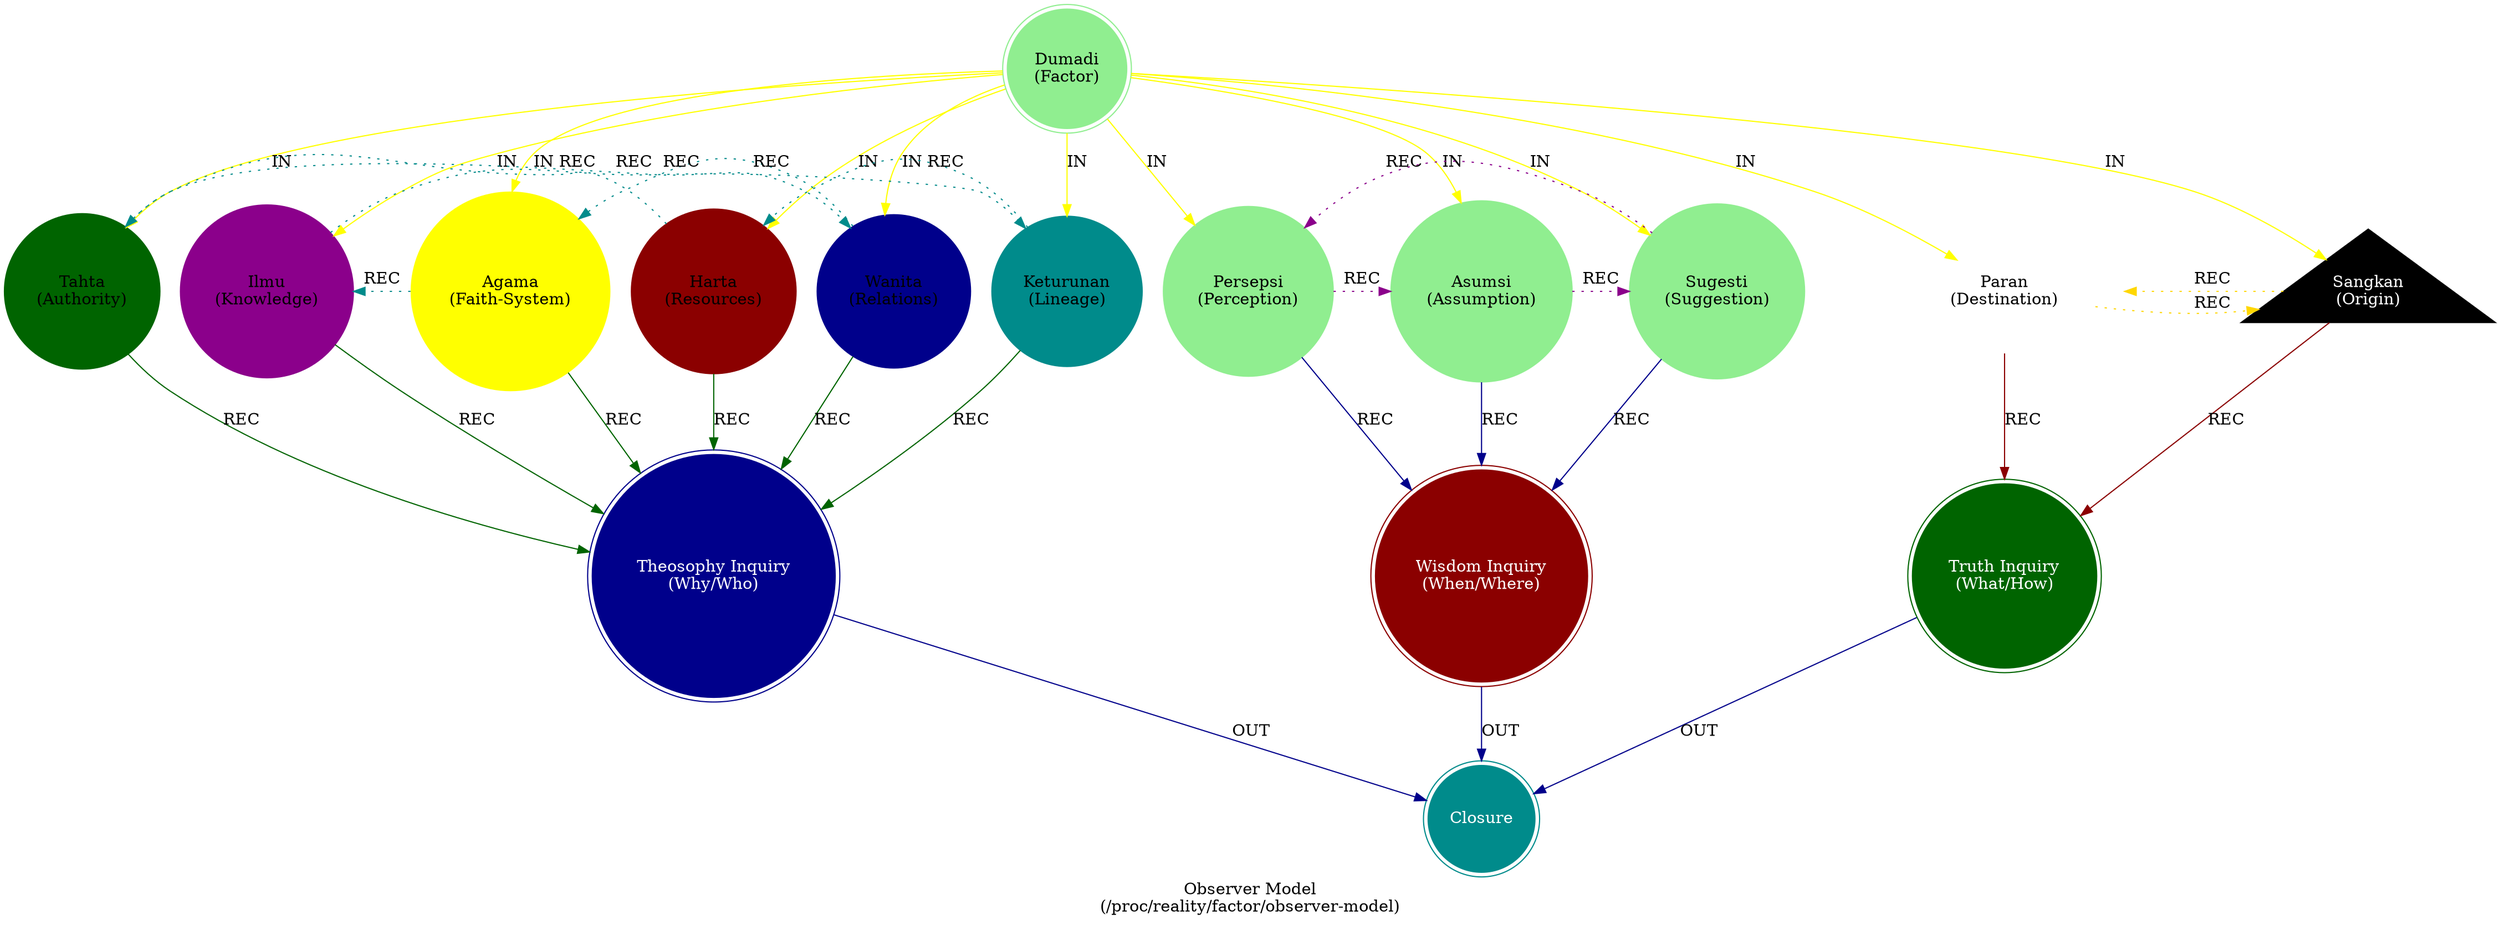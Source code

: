 strict digraph G {
    label = "Observer Model\n(/proc/reality/factor/observer-model)";
    style = filled;
    color = lightgray;
    node [shape = circle; style = filled; color = lightgreen;];
    
    // Sangkan paraning dumadi.
    // Nava manunggal nastiti ning tyas.
    // Suradira jayadiningrat lebur dening pangastuti.
    // memayu hayuning bawana
    // manunggal kawula ning gusti.
    // (ꦱꦁꦏꦤ꧀ꦥꦫꦤꦶꦁꦢꦸꦩꦢꦶꦱꦁꦏꦤ꧀ꦥꦫꦤꦶꦁꦢꦸꦩꦢꦶꦤꦮꦩꦤꦸꦁꦒꦭ꧀ꦤꦱ꧀ꦠꦶꦠꦶꦔꦶꦁꦠꦾꦱ꧀ꦯꦹꦫꦢꦶꦫꦗꦪꦢꦶꦤꦶꦁꦫꦠ꧀ꦭꦺꦧꦸꦂꦢꦺꦤꦶꦁꦥꦔꦱ꧀ꦠꦸꦠꦶꦩꦼꦩꦪꦸꦲꦪꦸꦤꦶꦁꦧꦮꦤꦩꦤꦸꦁꦒꦭ꧀ꦏꦮꦸꦭꦔꦶꦁꦒꦸꦱ꧀ꦠꦶ)
    // Truth and Wisdom also give further context to "Sangkan Paraning Dumadi" beyond what "Factor" provided.
    spark_0_observer_seed_t [label = "Dumadi\n(Factor)";shape = doublecircle;comment = "";];
    spark_1_observer_seed_t [label = "Harta\n(Resources)";shape = circle;color = darkred;comment = "";];
    spark_2_observer_seed_t [label = "Tahta\n(Authority)";shape = circle;color = darkgreen;comment = "";];
    spark_3_observer_seed_t [label = "Asumsi\n(Assumption)";shape = circle;comment = "";];
    spark_4_observer_seed_t [label = "Wanita\n(Relations)";shape = circle;color = darkblue;comment = "";];
    spark_5_observer_seed_t [label = "Keturunan\n(Lineage)";shape = circle;color = darkcyan;comment = "";];
    spark_6_observer_seed_t [label = "Sugesti\n(Suggestion)";shape = circle;comment = "";];
    spark_7_observer_seed_t [label = "Ilmu\n(Knowledge)";shape = circle;color = darkmagenta;comment = "";];
    spark_8_observer_seed_t [label = "Agama\n(Faith-System)";shape = circle;color = yellow;comment = "";];
    spark_9_observer_seed_t [label = "Persepsi\n(Perception)";shape = circle;comment = "";];
    spark_a_observer_seed_t [label = "Sangkan\n(Origin)";shape = triangle;color = black;fontcolor = white;comment = "";];
    spark_b_observer_seed_t [label = "Paran\n(Destination)";shape = invtriangle;color = white;comment = "";];
    spark_c_observer_seed_t [label = "Truth Inquiry\n(What/How)";shape = doublecircle;color = darkgreen;style = filled;fontcolor = white;];
    spark_d_observer_seed_t [label = "Theosophy Inquiry\n(Why/Who)";shape = doublecircle;color = darkblue;style = filled;fontcolor = white;];
    spark_e_observer_seed_t [label = "Wisdom Inquiry\n(When/Where)";shape = doublecircle;color = darkred;style = filled;fontcolor = white;];
    spark_f_observer_seed_t [label = "Closure";shape = doublecircle;color = darkcyan;style = filled;fontcolor = white;];
    
    // IN = Input
    // OUT = Output
    // REC = Recursion
    spark_0_observer_seed_t -> {spark_a_observer_seed_t spark_b_observer_seed_t spark_1_observer_seed_t spark_2_observer_seed_t spark_3_observer_seed_t spark_4_observer_seed_t spark_5_observer_seed_t spark_6_observer_seed_t spark_7_observer_seed_t spark_8_observer_seed_t spark_9_observer_seed_t} [label = "IN"; color = yellow; comment = "";];
    
    {spark_a_observer_seed_t spark_b_observer_seed_t} -> spark_c_observer_seed_t [label = "REC"; color = darkred; comment = "";];
    {spark_1_observer_seed_t spark_2_observer_seed_t spark_4_observer_seed_t spark_8_observer_seed_t spark_7_observer_seed_t spark_5_observer_seed_t} -> spark_d_observer_seed_t [label = "REC"; color = darkgreen; comment = "";];
    {spark_3_observer_seed_t spark_6_observer_seed_t spark_9_observer_seed_t} -> spark_e_observer_seed_t [label = "REC"; color = darkblue; comment = "";];
    
    spark_1_observer_seed_t -> spark_2_observer_seed_t -> spark_4_observer_seed_t -> spark_8_observer_seed_t -> spark_7_observer_seed_t -> spark_5_observer_seed_t -> spark_1_observer_seed_t [label = "REC"; color = darkcyan; comment = ""; style = dotted; constraint = false;];
    spark_3_observer_seed_t -> spark_6_observer_seed_t -> spark_9_observer_seed_t -> spark_3_observer_seed_t [label = "REC"; color = darkmagenta; comment = ""; style = dotted; constraint = false;];
    spark_a_observer_seed_t -> spark_b_observer_seed_t -> spark_a_observer_seed_t [label = "REC"; color = gold; comment = ""; style = dotted; constraint = false;];
    
    {spark_c_observer_seed_t spark_d_observer_seed_t spark_e_observer_seed_t} -> spark_f_observer_seed_t [label = "OUT"; color = darkblue; comment = "";];
}